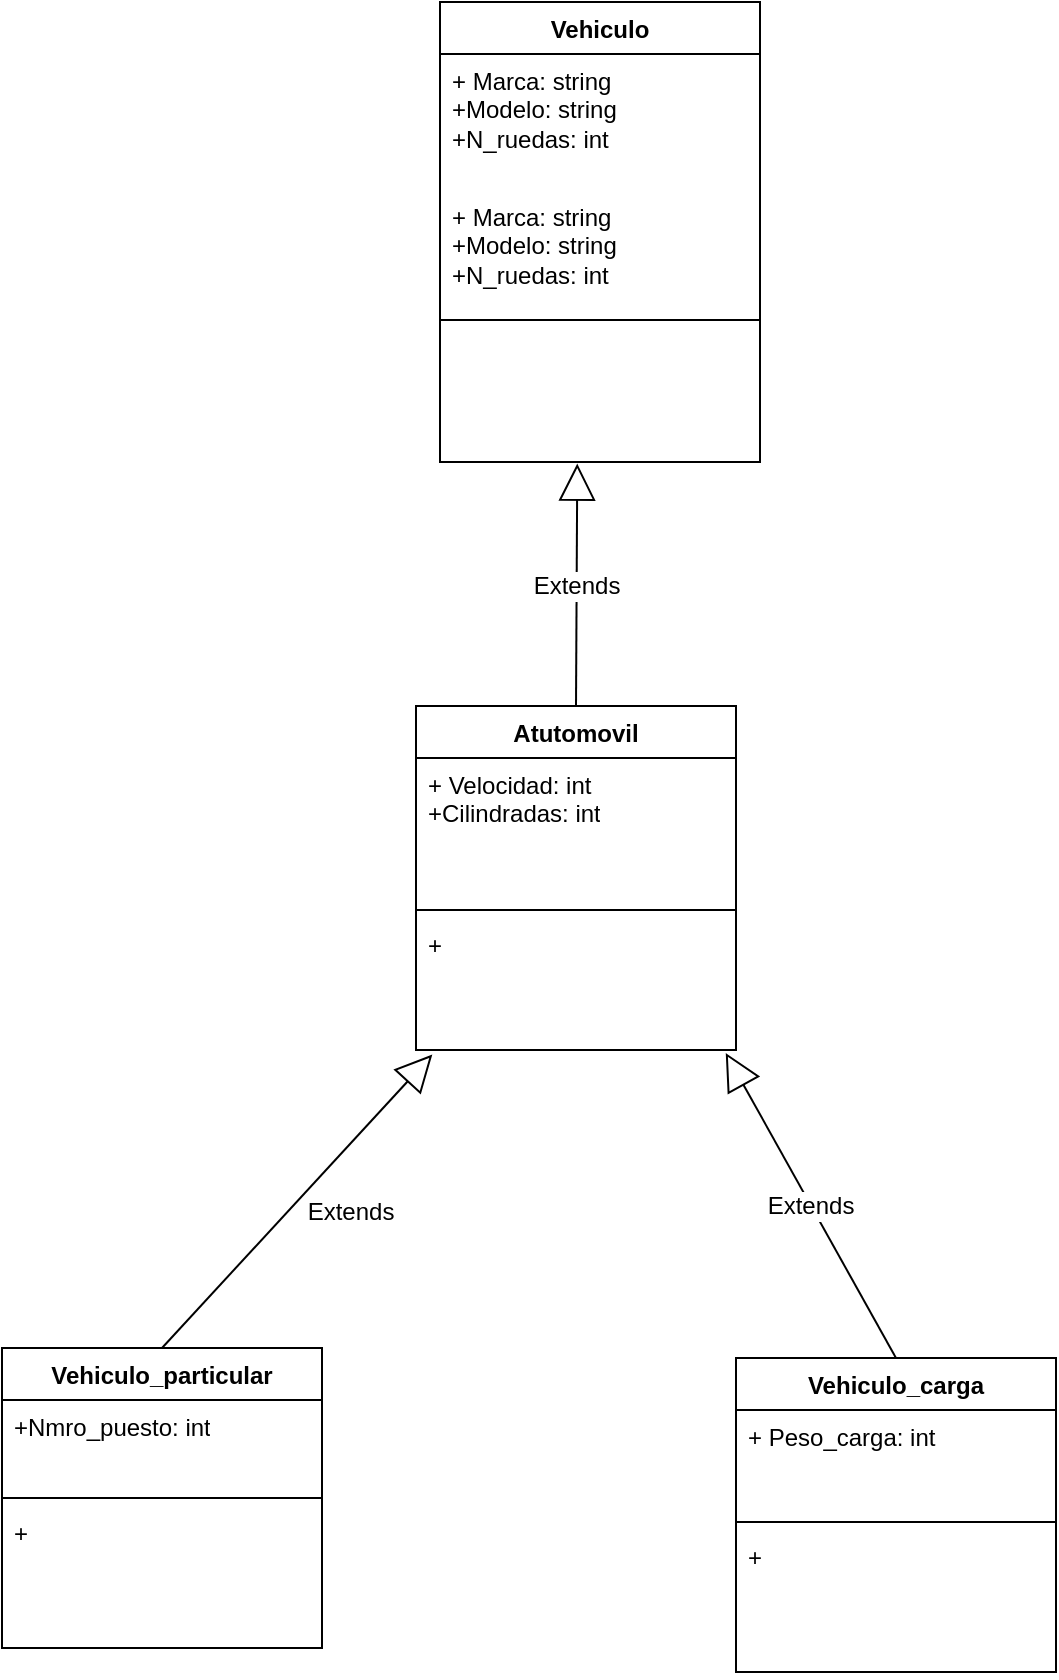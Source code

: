 <mxfile version="24.7.13">
  <diagram name="Página-1" id="u_Q1E3ftepJdIb4vu9BP">
    <mxGraphModel dx="1736" dy="1324" grid="0" gridSize="10" guides="1" tooltips="1" connect="1" arrows="1" fold="1" page="0" pageScale="1" pageWidth="827" pageHeight="1169" math="0" shadow="0">
      <root>
        <mxCell id="0" />
        <mxCell id="1" parent="0" />
        <mxCell id="OIax8OIQotlJ2arv3n3t-1" value="Vehiculo" style="swimlane;fontStyle=1;align=center;verticalAlign=top;childLayout=stackLayout;horizontal=1;startSize=26;horizontalStack=0;resizeParent=1;resizeParentMax=0;resizeLast=0;collapsible=1;marginBottom=0;whiteSpace=wrap;html=1;" parent="1" vertex="1">
          <mxGeometry x="-17" y="-487" width="160" height="230" as="geometry" />
        </mxCell>
        <mxCell id="t2FBeqEu4OEFF9fF_F9i-1" value="+ Marca: string&lt;div&gt;+Modelo: string&lt;/div&gt;&lt;div&gt;+N_ruedas: int&lt;/div&gt;&lt;div&gt;&lt;br&gt;&lt;/div&gt;" style="text;strokeColor=none;fillColor=none;align=left;verticalAlign=top;spacingLeft=4;spacingRight=4;overflow=hidden;rotatable=0;points=[[0,0.5],[1,0.5]];portConstraint=eastwest;whiteSpace=wrap;html=1;" parent="OIax8OIQotlJ2arv3n3t-1" vertex="1">
          <mxGeometry y="26" width="160" height="68" as="geometry" />
        </mxCell>
        <mxCell id="OIax8OIQotlJ2arv3n3t-2" value="+ Marca: string&lt;div&gt;+Modelo: string&lt;/div&gt;&lt;div&gt;+N_ruedas: int&lt;/div&gt;&lt;div&gt;&lt;br&gt;&lt;/div&gt;" style="text;strokeColor=none;fillColor=none;align=left;verticalAlign=top;spacingLeft=4;spacingRight=4;overflow=hidden;rotatable=0;points=[[0,0.5],[1,0.5]];portConstraint=eastwest;whiteSpace=wrap;html=1;" parent="OIax8OIQotlJ2arv3n3t-1" vertex="1">
          <mxGeometry y="94" width="160" height="61" as="geometry" />
        </mxCell>
        <mxCell id="OIax8OIQotlJ2arv3n3t-3" value="" style="line;strokeWidth=1;fillColor=none;align=left;verticalAlign=middle;spacingTop=-1;spacingLeft=3;spacingRight=3;rotatable=0;labelPosition=right;points=[];portConstraint=eastwest;strokeColor=inherit;" parent="OIax8OIQotlJ2arv3n3t-1" vertex="1">
          <mxGeometry y="155" width="160" height="8" as="geometry" />
        </mxCell>
        <mxCell id="OIax8OIQotlJ2arv3n3t-4" value="&amp;nbsp;&amp;nbsp;" style="text;strokeColor=none;fillColor=none;align=left;verticalAlign=top;spacingLeft=4;spacingRight=4;overflow=hidden;rotatable=0;points=[[0,0.5],[1,0.5]];portConstraint=eastwest;whiteSpace=wrap;html=1;" parent="OIax8OIQotlJ2arv3n3t-1" vertex="1">
          <mxGeometry y="163" width="160" height="67" as="geometry" />
        </mxCell>
        <mxCell id="OIax8OIQotlJ2arv3n3t-5" value="Vehiculo_carga" style="swimlane;fontStyle=1;align=center;verticalAlign=top;childLayout=stackLayout;horizontal=1;startSize=26;horizontalStack=0;resizeParent=1;resizeParentMax=0;resizeLast=0;collapsible=1;marginBottom=0;whiteSpace=wrap;html=1;" parent="1" vertex="1">
          <mxGeometry x="131" y="191" width="160" height="157" as="geometry" />
        </mxCell>
        <mxCell id="OIax8OIQotlJ2arv3n3t-6" value="+ Peso_carga: int" style="text;strokeColor=none;fillColor=none;align=left;verticalAlign=top;spacingLeft=4;spacingRight=4;overflow=hidden;rotatable=0;points=[[0,0.5],[1,0.5]];portConstraint=eastwest;whiteSpace=wrap;html=1;" parent="OIax8OIQotlJ2arv3n3t-5" vertex="1">
          <mxGeometry y="26" width="160" height="52" as="geometry" />
        </mxCell>
        <mxCell id="OIax8OIQotlJ2arv3n3t-7" value="" style="line;strokeWidth=1;fillColor=none;align=left;verticalAlign=middle;spacingTop=-1;spacingLeft=3;spacingRight=3;rotatable=0;labelPosition=right;points=[];portConstraint=eastwest;strokeColor=inherit;" parent="OIax8OIQotlJ2arv3n3t-5" vertex="1">
          <mxGeometry y="78" width="160" height="8" as="geometry" />
        </mxCell>
        <mxCell id="OIax8OIQotlJ2arv3n3t-8" value="+" style="text;strokeColor=none;fillColor=none;align=left;verticalAlign=top;spacingLeft=4;spacingRight=4;overflow=hidden;rotatable=0;points=[[0,0.5],[1,0.5]];portConstraint=eastwest;whiteSpace=wrap;html=1;" parent="OIax8OIQotlJ2arv3n3t-5" vertex="1">
          <mxGeometry y="86" width="160" height="71" as="geometry" />
        </mxCell>
        <mxCell id="OIax8OIQotlJ2arv3n3t-9" value="Vehiculo_particular" style="swimlane;fontStyle=1;align=center;verticalAlign=top;childLayout=stackLayout;horizontal=1;startSize=26;horizontalStack=0;resizeParent=1;resizeParentMax=0;resizeLast=0;collapsible=1;marginBottom=0;whiteSpace=wrap;html=1;" parent="1" vertex="1">
          <mxGeometry x="-236" y="186" width="160" height="150" as="geometry" />
        </mxCell>
        <mxCell id="OIax8OIQotlJ2arv3n3t-10" value="+Nmro_puesto: int&lt;div&gt;&lt;br&gt;&lt;/div&gt;" style="text;strokeColor=none;fillColor=none;align=left;verticalAlign=top;spacingLeft=4;spacingRight=4;overflow=hidden;rotatable=0;points=[[0,0.5],[1,0.5]];portConstraint=eastwest;whiteSpace=wrap;html=1;" parent="OIax8OIQotlJ2arv3n3t-9" vertex="1">
          <mxGeometry y="26" width="160" height="45" as="geometry" />
        </mxCell>
        <mxCell id="OIax8OIQotlJ2arv3n3t-11" value="" style="line;strokeWidth=1;fillColor=none;align=left;verticalAlign=middle;spacingTop=-1;spacingLeft=3;spacingRight=3;rotatable=0;labelPosition=right;points=[];portConstraint=eastwest;strokeColor=inherit;" parent="OIax8OIQotlJ2arv3n3t-9" vertex="1">
          <mxGeometry y="71" width="160" height="8" as="geometry" />
        </mxCell>
        <mxCell id="OIax8OIQotlJ2arv3n3t-12" value="+" style="text;strokeColor=none;fillColor=none;align=left;verticalAlign=top;spacingLeft=4;spacingRight=4;overflow=hidden;rotatable=0;points=[[0,0.5],[1,0.5]];portConstraint=eastwest;whiteSpace=wrap;html=1;" parent="OIax8OIQotlJ2arv3n3t-9" vertex="1">
          <mxGeometry y="79" width="160" height="71" as="geometry" />
        </mxCell>
        <mxCell id="OIax8OIQotlJ2arv3n3t-13" value="Atutomovil" style="swimlane;fontStyle=1;align=center;verticalAlign=top;childLayout=stackLayout;horizontal=1;startSize=26;horizontalStack=0;resizeParent=1;resizeParentMax=0;resizeLast=0;collapsible=1;marginBottom=0;whiteSpace=wrap;html=1;" parent="1" vertex="1">
          <mxGeometry x="-29" y="-135" width="160" height="172" as="geometry" />
        </mxCell>
        <mxCell id="OIax8OIQotlJ2arv3n3t-14" value="+ Velocidad: int&lt;div&gt;+Cilindradas: int&lt;/div&gt;" style="text;strokeColor=none;fillColor=none;align=left;verticalAlign=top;spacingLeft=4;spacingRight=4;overflow=hidden;rotatable=0;points=[[0,0.5],[1,0.5]];portConstraint=eastwest;whiteSpace=wrap;html=1;" parent="OIax8OIQotlJ2arv3n3t-13" vertex="1">
          <mxGeometry y="26" width="160" height="72" as="geometry" />
        </mxCell>
        <mxCell id="OIax8OIQotlJ2arv3n3t-15" value="" style="line;strokeWidth=1;fillColor=none;align=left;verticalAlign=middle;spacingTop=-1;spacingLeft=3;spacingRight=3;rotatable=0;labelPosition=right;points=[];portConstraint=eastwest;strokeColor=inherit;" parent="OIax8OIQotlJ2arv3n3t-13" vertex="1">
          <mxGeometry y="98" width="160" height="8" as="geometry" />
        </mxCell>
        <mxCell id="OIax8OIQotlJ2arv3n3t-16" value="+" style="text;strokeColor=none;fillColor=none;align=left;verticalAlign=top;spacingLeft=4;spacingRight=4;overflow=hidden;rotatable=0;points=[[0,0.5],[1,0.5]];portConstraint=eastwest;whiteSpace=wrap;html=1;" parent="OIax8OIQotlJ2arv3n3t-13" vertex="1">
          <mxGeometry y="106" width="160" height="66" as="geometry" />
        </mxCell>
        <mxCell id="OIax8OIQotlJ2arv3n3t-26" value="Extends" style="endArrow=block;endSize=16;endFill=0;html=1;rounded=0;fontSize=12;curved=1;entryX=0.051;entryY=1.035;entryDx=0;entryDy=0;entryPerimeter=0;exitX=0.5;exitY=0;exitDx=0;exitDy=0;" parent="1" target="OIax8OIQotlJ2arv3n3t-16" edge="1" source="OIax8OIQotlJ2arv3n3t-9">
          <mxGeometry x="0.143" y="-23" width="160" relative="1" as="geometry">
            <mxPoint x="-61" y="195" as="sourcePoint" />
            <mxPoint x="63" y="149" as="targetPoint" />
            <Array as="points" />
            <mxPoint as="offset" />
          </mxGeometry>
        </mxCell>
        <mxCell id="OIax8OIQotlJ2arv3n3t-27" value="Extends" style="endArrow=block;endSize=16;endFill=0;html=1;rounded=0;fontSize=12;curved=1;exitX=0.5;exitY=0;exitDx=0;exitDy=0;entryX=0.968;entryY=1.023;entryDx=0;entryDy=0;entryPerimeter=0;" parent="1" source="OIax8OIQotlJ2arv3n3t-5" target="OIax8OIQotlJ2arv3n3t-16" edge="1">
          <mxGeometry width="160" relative="1" as="geometry">
            <mxPoint x="62" y="132" as="sourcePoint" />
            <mxPoint x="222" y="132" as="targetPoint" />
          </mxGeometry>
        </mxCell>
        <mxCell id="OIax8OIQotlJ2arv3n3t-28" value="Extends" style="endArrow=block;endSize=16;endFill=0;html=1;rounded=0;fontSize=12;curved=1;entryX=0.429;entryY=1.012;entryDx=0;entryDy=0;entryPerimeter=0;exitX=0.5;exitY=0;exitDx=0;exitDy=0;" parent="1" target="OIax8OIQotlJ2arv3n3t-4" edge="1" source="OIax8OIQotlJ2arv3n3t-13">
          <mxGeometry width="160" relative="1" as="geometry">
            <mxPoint x="43" y="-137" as="sourcePoint" />
            <mxPoint x="203" y="-137" as="targetPoint" />
          </mxGeometry>
        </mxCell>
      </root>
    </mxGraphModel>
  </diagram>
</mxfile>
